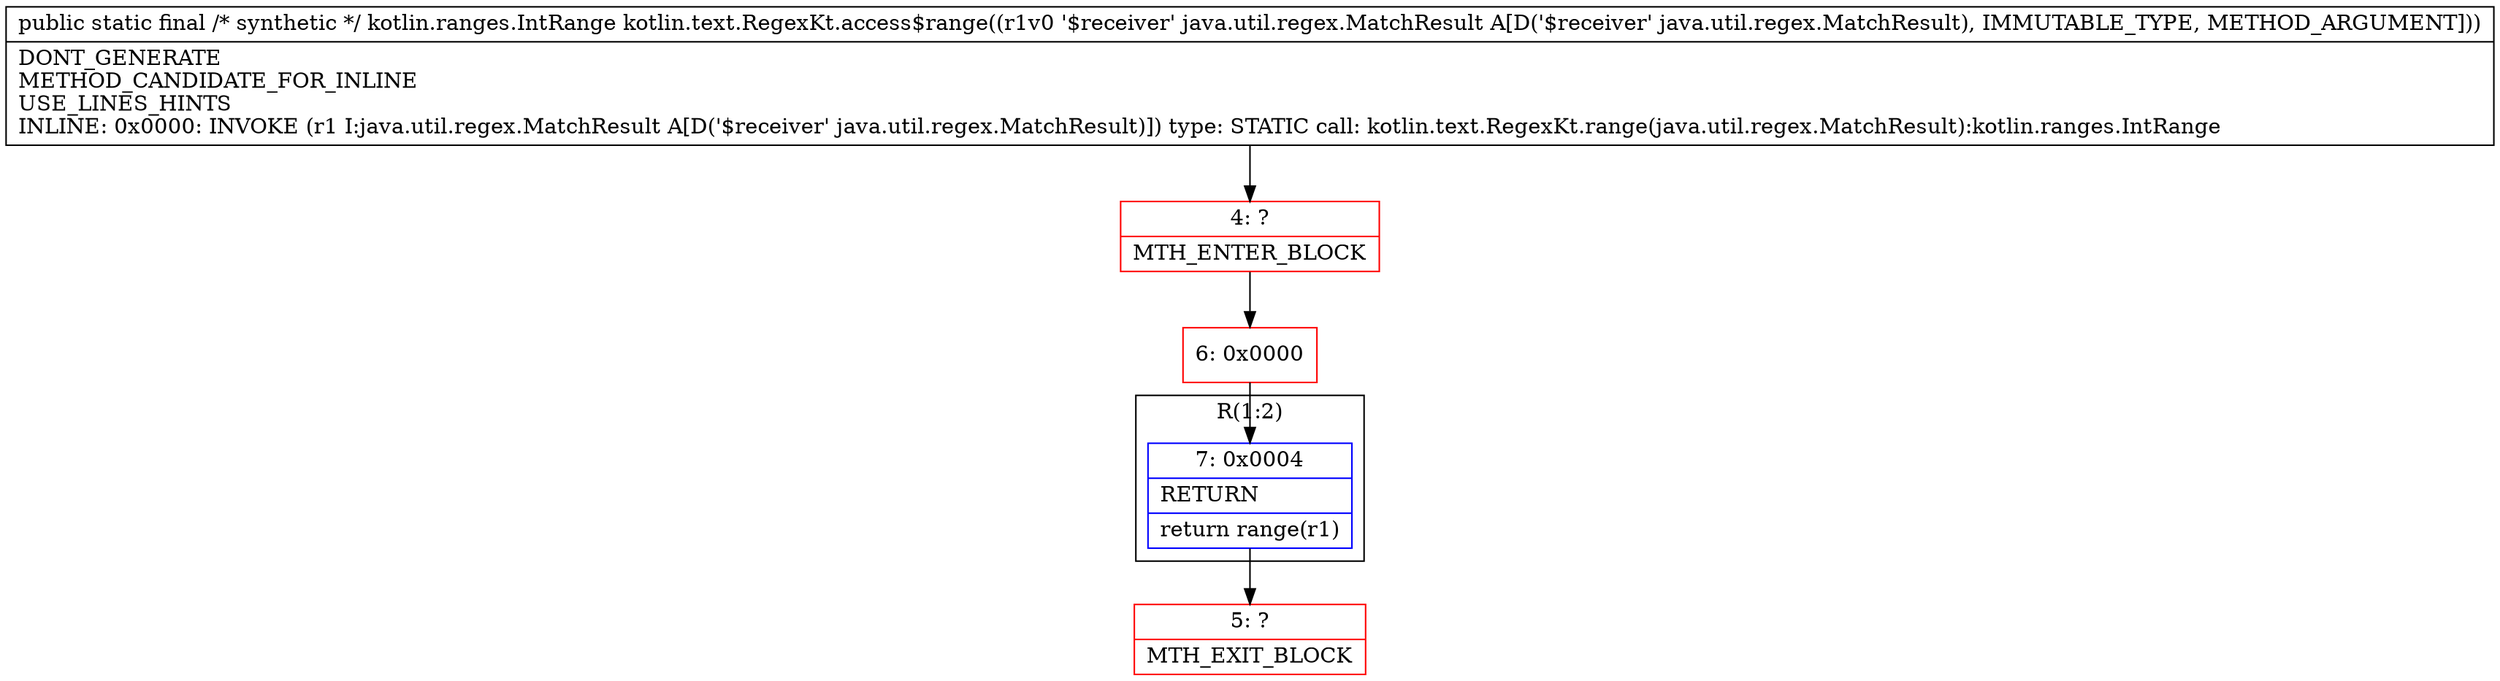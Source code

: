 digraph "CFG forkotlin.text.RegexKt.access$range(Ljava\/util\/regex\/MatchResult;)Lkotlin\/ranges\/IntRange;" {
subgraph cluster_Region_1757463264 {
label = "R(1:2)";
node [shape=record,color=blue];
Node_7 [shape=record,label="{7\:\ 0x0004|RETURN\l|return range(r1)\l}"];
}
Node_4 [shape=record,color=red,label="{4\:\ ?|MTH_ENTER_BLOCK\l}"];
Node_6 [shape=record,color=red,label="{6\:\ 0x0000}"];
Node_5 [shape=record,color=red,label="{5\:\ ?|MTH_EXIT_BLOCK\l}"];
MethodNode[shape=record,label="{public static final \/* synthetic *\/ kotlin.ranges.IntRange kotlin.text.RegexKt.access$range((r1v0 '$receiver' java.util.regex.MatchResult A[D('$receiver' java.util.regex.MatchResult), IMMUTABLE_TYPE, METHOD_ARGUMENT]))  | DONT_GENERATE\lMETHOD_CANDIDATE_FOR_INLINE\lUSE_LINES_HINTS\lINLINE: 0x0000: INVOKE  (r1 I:java.util.regex.MatchResult A[D('$receiver' java.util.regex.MatchResult)]) type: STATIC call: kotlin.text.RegexKt.range(java.util.regex.MatchResult):kotlin.ranges.IntRange\l}"];
MethodNode -> Node_4;Node_7 -> Node_5;
Node_4 -> Node_6;
Node_6 -> Node_7;
}

